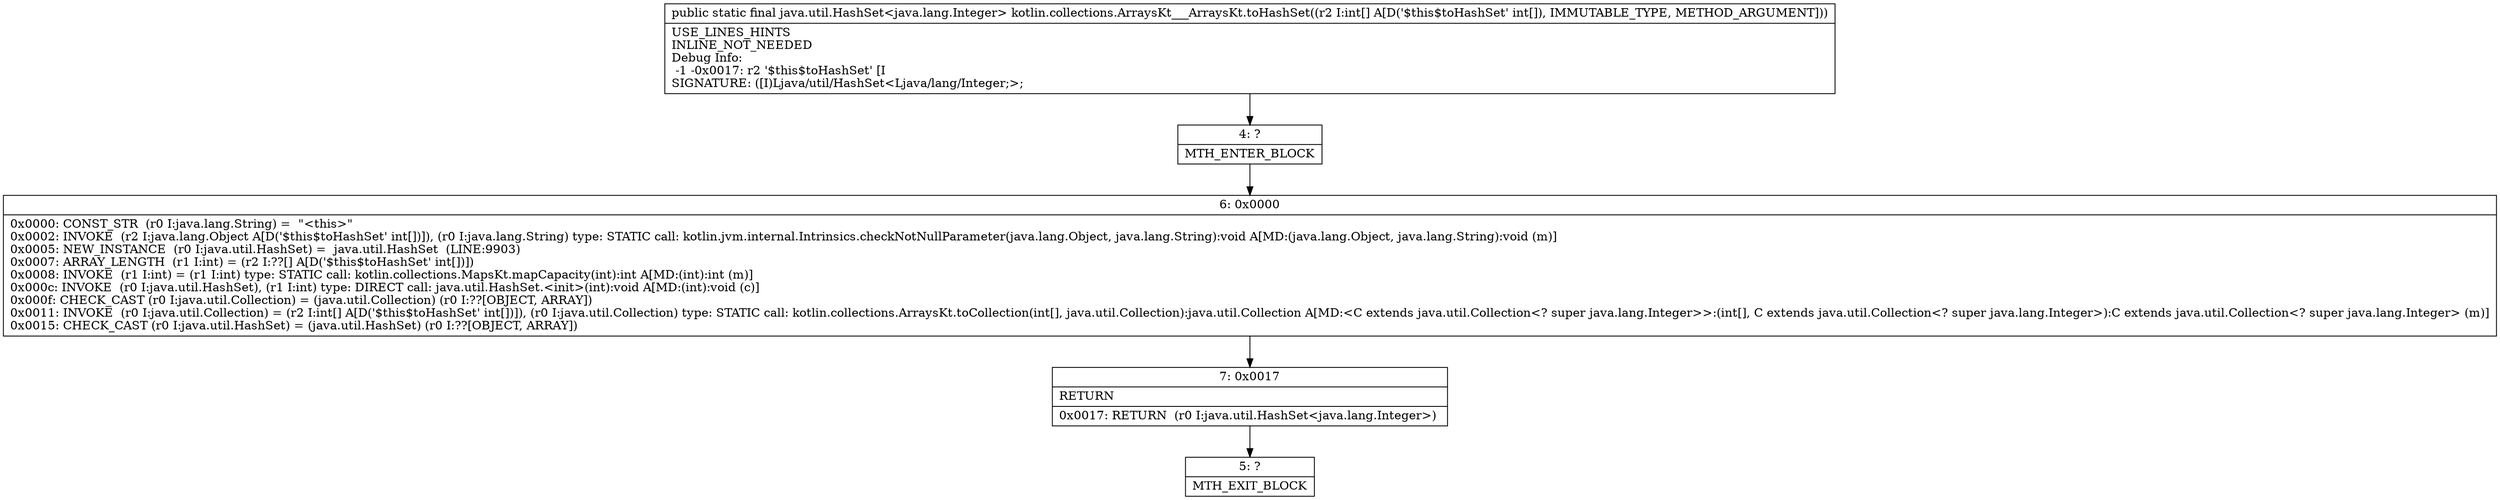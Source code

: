 digraph "CFG forkotlin.collections.ArraysKt___ArraysKt.toHashSet([I)Ljava\/util\/HashSet;" {
Node_4 [shape=record,label="{4\:\ ?|MTH_ENTER_BLOCK\l}"];
Node_6 [shape=record,label="{6\:\ 0x0000|0x0000: CONST_STR  (r0 I:java.lang.String) =  \"\<this\>\" \l0x0002: INVOKE  (r2 I:java.lang.Object A[D('$this$toHashSet' int[])]), (r0 I:java.lang.String) type: STATIC call: kotlin.jvm.internal.Intrinsics.checkNotNullParameter(java.lang.Object, java.lang.String):void A[MD:(java.lang.Object, java.lang.String):void (m)]\l0x0005: NEW_INSTANCE  (r0 I:java.util.HashSet) =  java.util.HashSet  (LINE:9903)\l0x0007: ARRAY_LENGTH  (r1 I:int) = (r2 I:??[] A[D('$this$toHashSet' int[])]) \l0x0008: INVOKE  (r1 I:int) = (r1 I:int) type: STATIC call: kotlin.collections.MapsKt.mapCapacity(int):int A[MD:(int):int (m)]\l0x000c: INVOKE  (r0 I:java.util.HashSet), (r1 I:int) type: DIRECT call: java.util.HashSet.\<init\>(int):void A[MD:(int):void (c)]\l0x000f: CHECK_CAST (r0 I:java.util.Collection) = (java.util.Collection) (r0 I:??[OBJECT, ARRAY]) \l0x0011: INVOKE  (r0 I:java.util.Collection) = (r2 I:int[] A[D('$this$toHashSet' int[])]), (r0 I:java.util.Collection) type: STATIC call: kotlin.collections.ArraysKt.toCollection(int[], java.util.Collection):java.util.Collection A[MD:\<C extends java.util.Collection\<? super java.lang.Integer\>\>:(int[], C extends java.util.Collection\<? super java.lang.Integer\>):C extends java.util.Collection\<? super java.lang.Integer\> (m)]\l0x0015: CHECK_CAST (r0 I:java.util.HashSet) = (java.util.HashSet) (r0 I:??[OBJECT, ARRAY]) \l}"];
Node_7 [shape=record,label="{7\:\ 0x0017|RETURN\l|0x0017: RETURN  (r0 I:java.util.HashSet\<java.lang.Integer\>) \l}"];
Node_5 [shape=record,label="{5\:\ ?|MTH_EXIT_BLOCK\l}"];
MethodNode[shape=record,label="{public static final java.util.HashSet\<java.lang.Integer\> kotlin.collections.ArraysKt___ArraysKt.toHashSet((r2 I:int[] A[D('$this$toHashSet' int[]), IMMUTABLE_TYPE, METHOD_ARGUMENT]))  | USE_LINES_HINTS\lINLINE_NOT_NEEDED\lDebug Info:\l  \-1 \-0x0017: r2 '$this$toHashSet' [I\lSIGNATURE: ([I)Ljava\/util\/HashSet\<Ljava\/lang\/Integer;\>;\l}"];
MethodNode -> Node_4;Node_4 -> Node_6;
Node_6 -> Node_7;
Node_7 -> Node_5;
}

